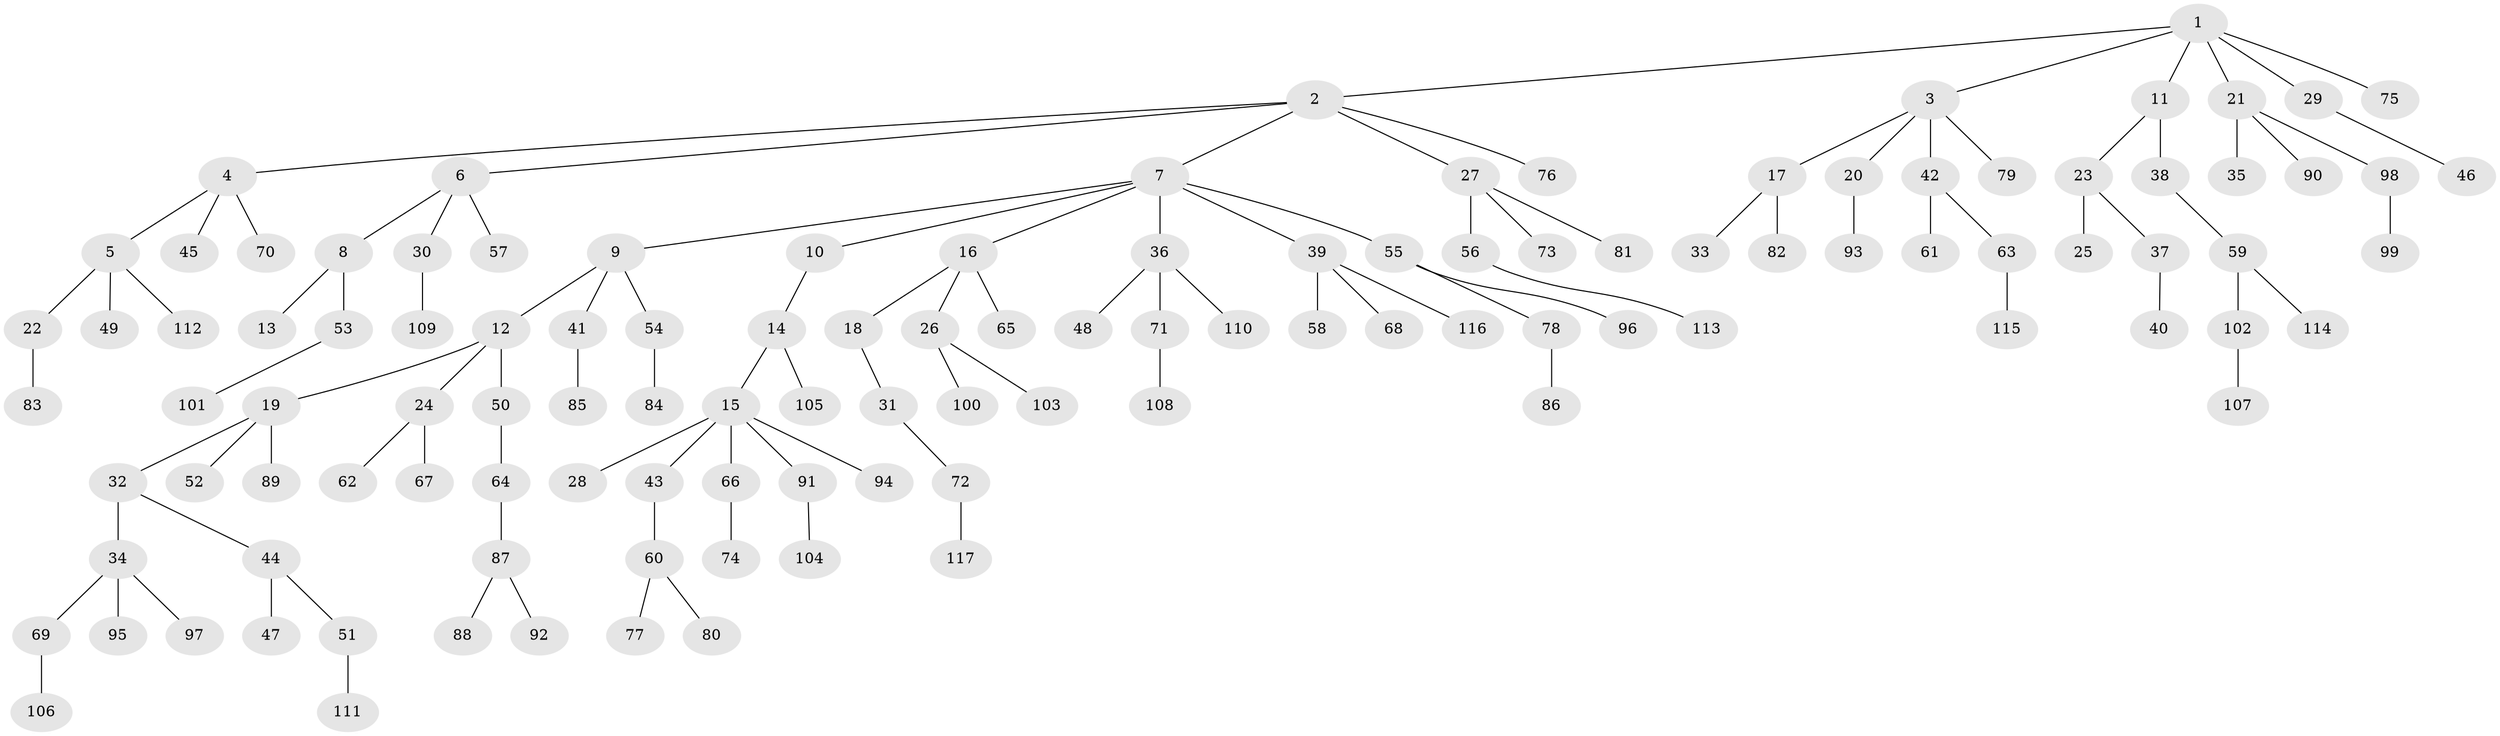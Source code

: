 // Generated by graph-tools (version 1.1) at 2025/02/03/09/25 03:02:17]
// undirected, 117 vertices, 116 edges
graph export_dot {
graph [start="1"]
  node [color=gray90,style=filled];
  1;
  2;
  3;
  4;
  5;
  6;
  7;
  8;
  9;
  10;
  11;
  12;
  13;
  14;
  15;
  16;
  17;
  18;
  19;
  20;
  21;
  22;
  23;
  24;
  25;
  26;
  27;
  28;
  29;
  30;
  31;
  32;
  33;
  34;
  35;
  36;
  37;
  38;
  39;
  40;
  41;
  42;
  43;
  44;
  45;
  46;
  47;
  48;
  49;
  50;
  51;
  52;
  53;
  54;
  55;
  56;
  57;
  58;
  59;
  60;
  61;
  62;
  63;
  64;
  65;
  66;
  67;
  68;
  69;
  70;
  71;
  72;
  73;
  74;
  75;
  76;
  77;
  78;
  79;
  80;
  81;
  82;
  83;
  84;
  85;
  86;
  87;
  88;
  89;
  90;
  91;
  92;
  93;
  94;
  95;
  96;
  97;
  98;
  99;
  100;
  101;
  102;
  103;
  104;
  105;
  106;
  107;
  108;
  109;
  110;
  111;
  112;
  113;
  114;
  115;
  116;
  117;
  1 -- 2;
  1 -- 3;
  1 -- 11;
  1 -- 21;
  1 -- 29;
  1 -- 75;
  2 -- 4;
  2 -- 6;
  2 -- 7;
  2 -- 27;
  2 -- 76;
  3 -- 17;
  3 -- 20;
  3 -- 42;
  3 -- 79;
  4 -- 5;
  4 -- 45;
  4 -- 70;
  5 -- 22;
  5 -- 49;
  5 -- 112;
  6 -- 8;
  6 -- 30;
  6 -- 57;
  7 -- 9;
  7 -- 10;
  7 -- 16;
  7 -- 36;
  7 -- 39;
  7 -- 55;
  8 -- 13;
  8 -- 53;
  9 -- 12;
  9 -- 41;
  9 -- 54;
  10 -- 14;
  11 -- 23;
  11 -- 38;
  12 -- 19;
  12 -- 24;
  12 -- 50;
  14 -- 15;
  14 -- 105;
  15 -- 28;
  15 -- 43;
  15 -- 66;
  15 -- 91;
  15 -- 94;
  16 -- 18;
  16 -- 26;
  16 -- 65;
  17 -- 33;
  17 -- 82;
  18 -- 31;
  19 -- 32;
  19 -- 52;
  19 -- 89;
  20 -- 93;
  21 -- 35;
  21 -- 90;
  21 -- 98;
  22 -- 83;
  23 -- 25;
  23 -- 37;
  24 -- 62;
  24 -- 67;
  26 -- 100;
  26 -- 103;
  27 -- 56;
  27 -- 73;
  27 -- 81;
  29 -- 46;
  30 -- 109;
  31 -- 72;
  32 -- 34;
  32 -- 44;
  34 -- 69;
  34 -- 95;
  34 -- 97;
  36 -- 48;
  36 -- 71;
  36 -- 110;
  37 -- 40;
  38 -- 59;
  39 -- 58;
  39 -- 68;
  39 -- 116;
  41 -- 85;
  42 -- 61;
  42 -- 63;
  43 -- 60;
  44 -- 47;
  44 -- 51;
  50 -- 64;
  51 -- 111;
  53 -- 101;
  54 -- 84;
  55 -- 78;
  55 -- 96;
  56 -- 113;
  59 -- 102;
  59 -- 114;
  60 -- 77;
  60 -- 80;
  63 -- 115;
  64 -- 87;
  66 -- 74;
  69 -- 106;
  71 -- 108;
  72 -- 117;
  78 -- 86;
  87 -- 88;
  87 -- 92;
  91 -- 104;
  98 -- 99;
  102 -- 107;
}
